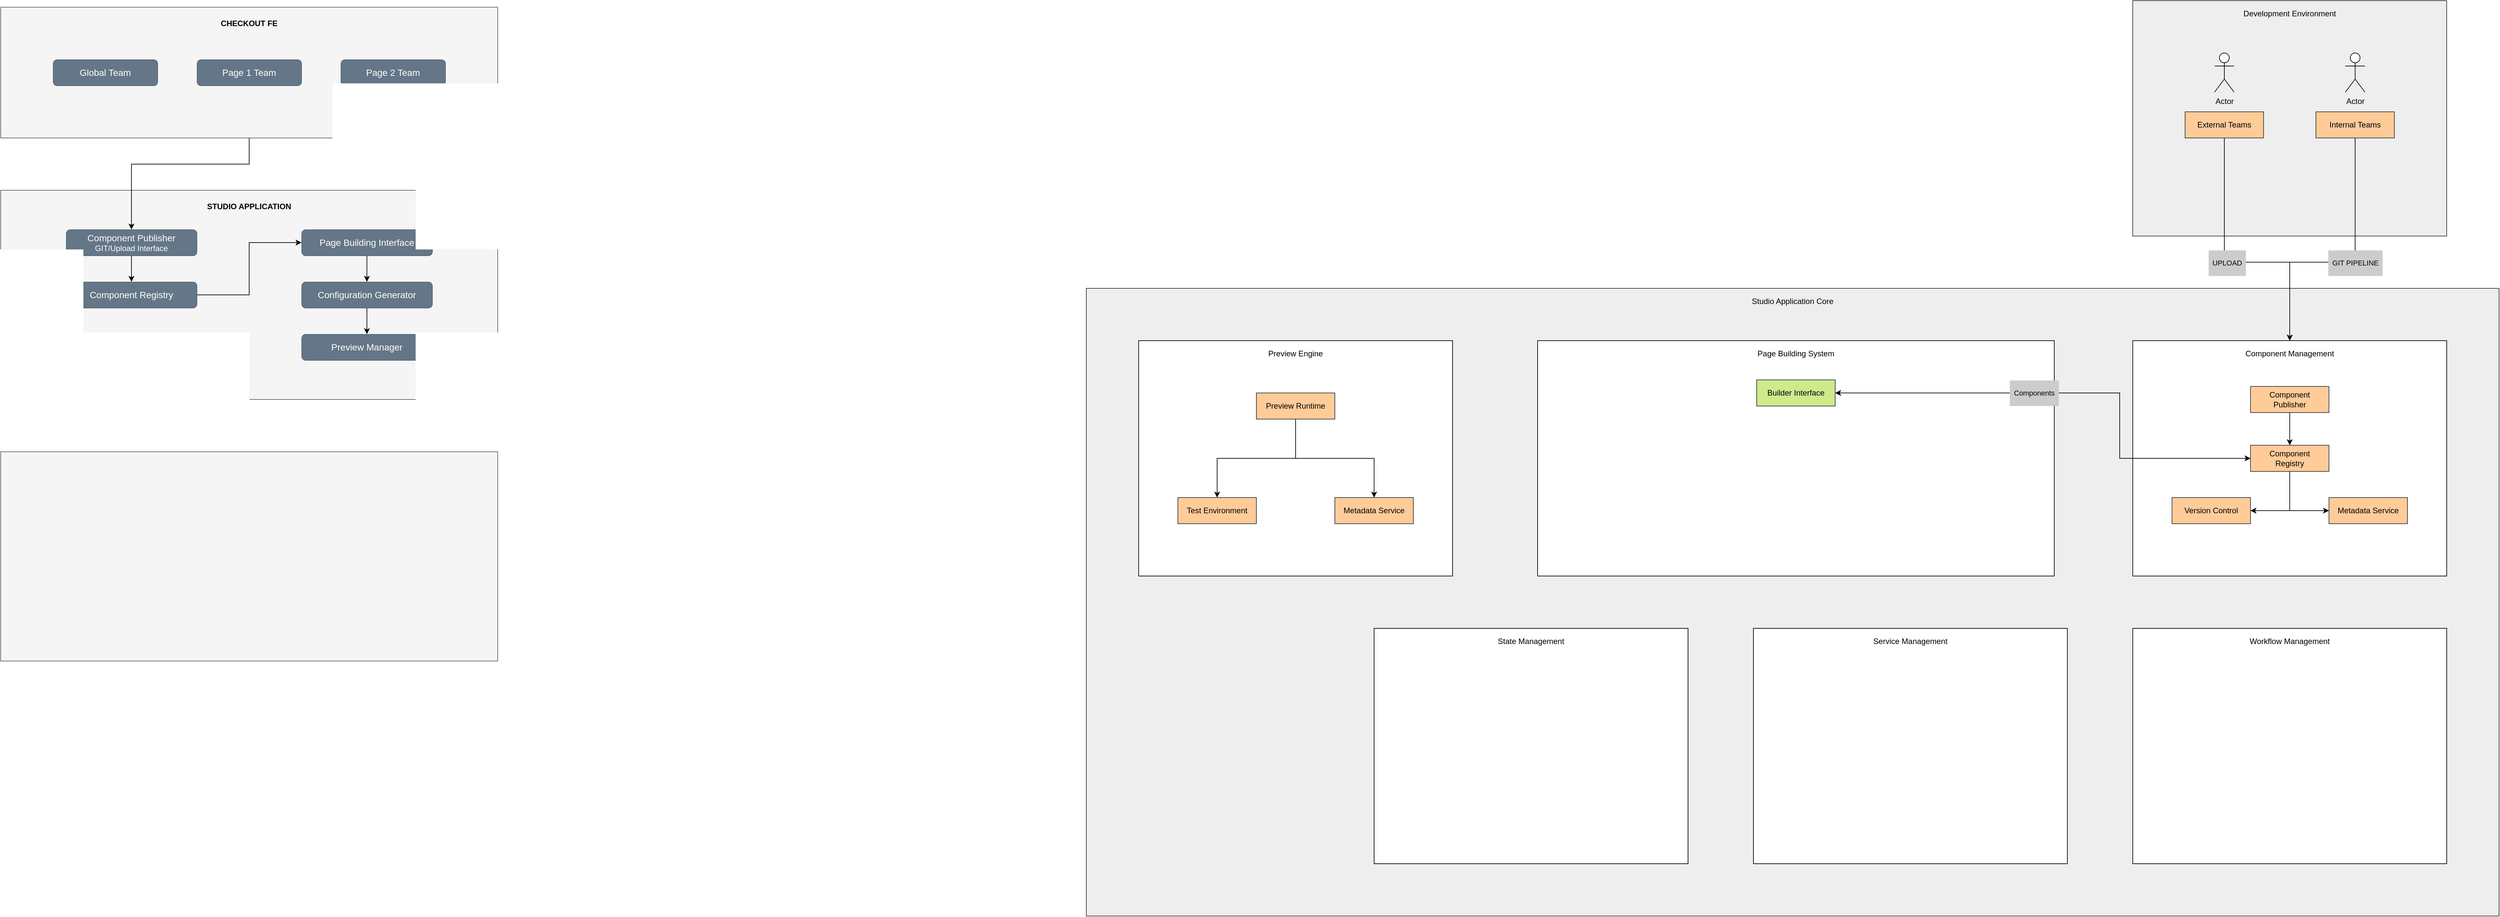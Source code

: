 <mxfile version="26.0.16">
  <diagram name="Page-1" id="WpiRCljqd_P_I47EIugt">
    <mxGraphModel dx="5485" dy="2422" grid="1" gridSize="10" guides="1" tooltips="1" connect="1" arrows="1" fold="1" page="1" pageScale="1" pageWidth="827" pageHeight="1169" math="0" shadow="0">
      <root>
        <mxCell id="0" />
        <mxCell id="1" parent="0" />
        <mxCell id="vcF21t9KvUX2QAD83Z5n-19" value="" style="rounded=0;whiteSpace=wrap;html=1;fillColor=#eeeeee;strokeColor=#36393d;" vertex="1" parent="1">
          <mxGeometry x="-1080" y="-600" width="2160" height="960" as="geometry" />
        </mxCell>
        <mxCell id="vcF21t9KvUX2QAD83Z5n-31" value="" style="group;fillColor=#cce5ff;strokeColor=#36393d;container=0;" vertex="1" connectable="0" parent="1">
          <mxGeometry x="520" y="-520" width="480" height="360" as="geometry" />
        </mxCell>
        <mxCell id="vcF21t9KvUX2QAD83Z5n-1" value="" style="rounded=0;whiteSpace=wrap;html=1;fillColor=#eeeeee;strokeColor=#36393d;" vertex="1" parent="1">
          <mxGeometry x="520" y="-1040" width="480" height="360" as="geometry" />
        </mxCell>
        <mxCell id="clEuy_jHslPMNh-MXlWW-19" value="" style="rounded=0;whiteSpace=wrap;html=1;fillColor=#f5f5f5;fontColor=#333333;strokeColor=#666666;" parent="1" vertex="1">
          <mxGeometry x="-2740" y="-350" width="760" height="320" as="geometry" />
        </mxCell>
        <mxCell id="clEuy_jHslPMNh-MXlWW-12" value="" style="rounded=0;whiteSpace=wrap;html=1;fillColor=#f5f5f5;fontColor=#333333;strokeColor=#666666;" parent="1" vertex="1">
          <mxGeometry x="-2740" y="-750" width="760" height="320" as="geometry" />
        </mxCell>
        <mxCell id="clEuy_jHslPMNh-MXlWW-17" style="edgeStyle=orthogonalEdgeStyle;rounded=0;orthogonalLoop=1;jettySize=auto;html=1;entryX=0.5;entryY=0;entryDx=0;entryDy=0;" parent="1" source="clEuy_jHslPMNh-MXlWW-10" target="clEuy_jHslPMNh-MXlWW-5" edge="1">
          <mxGeometry relative="1" as="geometry">
            <Array as="points">
              <mxPoint x="-2360" y="-790" />
              <mxPoint x="-2540" y="-790" />
            </Array>
          </mxGeometry>
        </mxCell>
        <mxCell id="clEuy_jHslPMNh-MXlWW-10" value="" style="rounded=0;whiteSpace=wrap;html=1;fillColor=#f5f5f5;fontColor=#333333;strokeColor=#666666;" parent="1" vertex="1">
          <mxGeometry x="-2740" y="-1030" width="760" height="200" as="geometry" />
        </mxCell>
        <mxCell id="clEuy_jHslPMNh-MXlWW-15" style="edgeStyle=orthogonalEdgeStyle;rounded=0;orthogonalLoop=1;jettySize=auto;html=1;entryX=0.5;entryY=0;entryDx=0;entryDy=0;" parent="1" source="clEuy_jHslPMNh-MXlWW-1" target="clEuy_jHslPMNh-MXlWW-2" edge="1">
          <mxGeometry relative="1" as="geometry" />
        </mxCell>
        <mxCell id="clEuy_jHslPMNh-MXlWW-1" value="Page Building Interface" style="rounded=1;whiteSpace=wrap;html=1;fillColor=#647687;strokeColor=#314354;strokeWidth=0.5;fontSize=14;fontColor=#ffffff;" parent="1" vertex="1">
          <mxGeometry x="-2280" y="-690" width="200" height="40" as="geometry" />
        </mxCell>
        <mxCell id="clEuy_jHslPMNh-MXlWW-16" style="edgeStyle=orthogonalEdgeStyle;rounded=0;orthogonalLoop=1;jettySize=auto;html=1;entryX=0.5;entryY=0;entryDx=0;entryDy=0;" parent="1" source="clEuy_jHslPMNh-MXlWW-2" target="clEuy_jHslPMNh-MXlWW-3" edge="1">
          <mxGeometry relative="1" as="geometry" />
        </mxCell>
        <mxCell id="clEuy_jHslPMNh-MXlWW-2" value="Configuration Generator" style="rounded=1;whiteSpace=wrap;html=1;fillColor=#647687;strokeColor=#314354;strokeWidth=0.5;fontSize=14;fontColor=#ffffff;" parent="1" vertex="1">
          <mxGeometry x="-2280" y="-610" width="200" height="40" as="geometry" />
        </mxCell>
        <mxCell id="clEuy_jHslPMNh-MXlWW-3" value="Preview Manager" style="rounded=1;whiteSpace=wrap;html=1;fillColor=#647687;strokeColor=#314354;strokeWidth=0.5;fontSize=14;fontColor=#ffffff;" parent="1" vertex="1">
          <mxGeometry x="-2280" y="-530" width="200" height="40" as="geometry" />
        </mxCell>
        <mxCell id="clEuy_jHslPMNh-MXlWW-18" style="edgeStyle=orthogonalEdgeStyle;rounded=0;orthogonalLoop=1;jettySize=auto;html=1;entryX=0;entryY=0.5;entryDx=0;entryDy=0;" parent="1" source="clEuy_jHslPMNh-MXlWW-4" target="clEuy_jHslPMNh-MXlWW-1" edge="1">
          <mxGeometry relative="1" as="geometry" />
        </mxCell>
        <mxCell id="clEuy_jHslPMNh-MXlWW-4" value="Component Registry" style="rounded=1;whiteSpace=wrap;html=1;fillColor=#647687;strokeColor=#314354;strokeWidth=0.5;fontSize=14;fontColor=#ffffff;" parent="1" vertex="1">
          <mxGeometry x="-2640" y="-610" width="200" height="40" as="geometry" />
        </mxCell>
        <mxCell id="clEuy_jHslPMNh-MXlWW-14" style="edgeStyle=orthogonalEdgeStyle;rounded=0;orthogonalLoop=1;jettySize=auto;html=1;entryX=0.5;entryY=0;entryDx=0;entryDy=0;" parent="1" source="clEuy_jHslPMNh-MXlWW-5" target="clEuy_jHslPMNh-MXlWW-4" edge="1">
          <mxGeometry relative="1" as="geometry" />
        </mxCell>
        <mxCell id="clEuy_jHslPMNh-MXlWW-5" value="&lt;font style=&quot;font-size: 14px;&quot;&gt;Component Publisher&lt;/font&gt;&lt;br&gt;GIT/Upload Interface" style="rounded=1;whiteSpace=wrap;html=1;fillColor=#647687;strokeColor=#314354;strokeWidth=0.5;fontColor=#ffffff;" parent="1" vertex="1">
          <mxGeometry x="-2640" y="-690" width="200" height="40" as="geometry" />
        </mxCell>
        <mxCell id="clEuy_jHslPMNh-MXlWW-7" value="Page 1 Team" style="rounded=1;whiteSpace=wrap;html=1;fillColor=#647687;strokeColor=#314354;strokeWidth=0.5;fontSize=14;fontColor=#ffffff;" parent="1" vertex="1">
          <mxGeometry x="-2440" y="-950" width="160" height="40" as="geometry" />
        </mxCell>
        <mxCell id="clEuy_jHslPMNh-MXlWW-8" value="Page 2 Team" style="rounded=1;whiteSpace=wrap;html=1;fillColor=#647687;strokeColor=#314354;strokeWidth=0.5;fontSize=14;fontColor=#ffffff;" parent="1" vertex="1">
          <mxGeometry x="-2220" y="-950" width="160" height="40" as="geometry" />
        </mxCell>
        <mxCell id="clEuy_jHslPMNh-MXlWW-9" value="Global Team" style="rounded=1;whiteSpace=wrap;html=1;fillColor=#647687;strokeColor=#314354;strokeWidth=0.5;fontSize=14;fontColor=#ffffff;" parent="1" vertex="1">
          <mxGeometry x="-2660" y="-950" width="160" height="40" as="geometry" />
        </mxCell>
        <mxCell id="clEuy_jHslPMNh-MXlWW-11" value="&lt;b&gt;CHECKOUT FE&lt;/b&gt;" style="text;html=1;align=center;verticalAlign=middle;whiteSpace=wrap;rounded=0;" parent="1" vertex="1">
          <mxGeometry x="-2460" y="-1020" width="200" height="30" as="geometry" />
        </mxCell>
        <mxCell id="clEuy_jHslPMNh-MXlWW-13" value="&lt;b&gt;STUDIO APPLICATION&lt;/b&gt;" style="text;html=1;align=center;verticalAlign=middle;whiteSpace=wrap;rounded=0;" parent="1" vertex="1">
          <mxGeometry x="-2460" y="-740" width="200" height="30" as="geometry" />
        </mxCell>
        <mxCell id="vcF21t9KvUX2QAD83Z5n-2" value="Development Environment" style="rounded=0;whiteSpace=wrap;html=1;fillColor=none;strokeColor=none;" vertex="1" parent="1">
          <mxGeometry x="520" y="-1040" width="480" height="40" as="geometry" />
        </mxCell>
        <mxCell id="vcF21t9KvUX2QAD83Z5n-46" style="edgeStyle=orthogonalEdgeStyle;rounded=0;orthogonalLoop=1;jettySize=auto;html=1;" edge="1" parent="1" source="vcF21t9KvUX2QAD83Z5n-3" target="vcF21t9KvUX2QAD83Z5n-11">
          <mxGeometry relative="1" as="geometry">
            <Array as="points">
              <mxPoint x="660" y="-640" />
              <mxPoint x="760" y="-640" />
            </Array>
          </mxGeometry>
        </mxCell>
        <mxCell id="vcF21t9KvUX2QAD83Z5n-48" value="&lt;span style=&quot;&quot;&gt;&lt;br&gt;&amp;nbsp; UPLOAD&amp;nbsp;&amp;nbsp;&lt;br&gt;&lt;br&gt;&lt;/span&gt;" style="edgeLabel;html=1;align=center;verticalAlign=middle;resizable=0;points=[];spacing=5;labelBackgroundColor=#CCCCCC;" vertex="1" connectable="0" parent="vcF21t9KvUX2QAD83Z5n-46">
          <mxGeometry x="-0.056" y="-1" relative="1" as="geometry">
            <mxPoint as="offset" />
          </mxGeometry>
        </mxCell>
        <mxCell id="vcF21t9KvUX2QAD83Z5n-3" value="External Teams" style="rounded=0;whiteSpace=wrap;html=1;fillColor=#ffcc99;strokeColor=#36393d;" vertex="1" parent="1">
          <mxGeometry x="600" y="-870" width="120" height="40" as="geometry" />
        </mxCell>
        <mxCell id="vcF21t9KvUX2QAD83Z5n-47" style="edgeStyle=orthogonalEdgeStyle;rounded=0;orthogonalLoop=1;jettySize=auto;html=1;entryX=0.5;entryY=0;entryDx=0;entryDy=0;" edge="1" parent="1" source="vcF21t9KvUX2QAD83Z5n-4" target="vcF21t9KvUX2QAD83Z5n-11">
          <mxGeometry relative="1" as="geometry">
            <Array as="points">
              <mxPoint x="860" y="-640" />
              <mxPoint x="760" y="-640" />
            </Array>
          </mxGeometry>
        </mxCell>
        <mxCell id="vcF21t9KvUX2QAD83Z5n-49" value="&lt;span style=&quot;background-color: light-dark(rgb(204, 204, 204), rgb(62, 62, 62));&quot;&gt;&lt;br&gt;&amp;nbsp; GIT PIPELINE&amp;nbsp;&amp;nbsp;&lt;br&gt;&lt;br&gt;&lt;/span&gt;" style="edgeLabel;html=1;align=center;verticalAlign=middle;resizable=0;points=[];labelBackgroundColor=#CCCCCC;" vertex="1" connectable="0" parent="vcF21t9KvUX2QAD83Z5n-47">
          <mxGeometry x="-0.071" y="1" relative="1" as="geometry">
            <mxPoint as="offset" />
          </mxGeometry>
        </mxCell>
        <mxCell id="vcF21t9KvUX2QAD83Z5n-4" value="Internal Teams" style="rounded=0;whiteSpace=wrap;html=1;fillColor=#ffcc99;strokeColor=#36393d;" vertex="1" parent="1">
          <mxGeometry x="800" y="-870" width="120" height="40" as="geometry" />
        </mxCell>
        <mxCell id="vcF21t9KvUX2QAD83Z5n-20" value="Studio Application Core" style="rounded=0;whiteSpace=wrap;html=1;fillColor=none;strokeColor=none;" vertex="1" parent="1">
          <mxGeometry x="-1080" y="-600" width="2160" height="40" as="geometry" />
        </mxCell>
        <mxCell id="vcF21t9KvUX2QAD83Z5n-25" value="Actor" style="shape=umlActor;verticalLabelPosition=bottom;verticalAlign=top;html=1;outlineConnect=0;" vertex="1" parent="1">
          <mxGeometry x="645" y="-960" width="30" height="60" as="geometry" />
        </mxCell>
        <mxCell id="vcF21t9KvUX2QAD83Z5n-28" value="Actor" style="shape=umlActor;verticalLabelPosition=bottom;verticalAlign=top;html=1;outlineConnect=0;" vertex="1" parent="1">
          <mxGeometry x="845" y="-960" width="30" height="60" as="geometry" />
        </mxCell>
        <mxCell id="vcF21t9KvUX2QAD83Z5n-44" value="" style="group" vertex="1" connectable="0" parent="1">
          <mxGeometry x="520" y="-520" width="480" height="360" as="geometry" />
        </mxCell>
        <mxCell id="vcF21t9KvUX2QAD83Z5n-10" value="" style="rounded=0;whiteSpace=wrap;html=1;" vertex="1" parent="vcF21t9KvUX2QAD83Z5n-44">
          <mxGeometry width="480" height="360" as="geometry" />
        </mxCell>
        <mxCell id="vcF21t9KvUX2QAD83Z5n-11" value="Component Management" style="rounded=0;whiteSpace=wrap;html=1;fillColor=none;strokeColor=none;" vertex="1" parent="vcF21t9KvUX2QAD83Z5n-44">
          <mxGeometry width="480" height="40" as="geometry" />
        </mxCell>
        <mxCell id="vcF21t9KvUX2QAD83Z5n-12" value="Component&lt;br&gt;Publisher" style="rounded=0;whiteSpace=wrap;html=1;fillColor=#ffcc99;strokeColor=#36393d;" vertex="1" parent="1">
          <mxGeometry x="700" y="-450" width="120" height="40" as="geometry" />
        </mxCell>
        <mxCell id="vcF21t9KvUX2QAD83Z5n-13" value="Component&lt;br&gt;Registry" style="rounded=0;whiteSpace=wrap;html=1;fillColor=#ffcc99;strokeColor=#36393d;" vertex="1" parent="1">
          <mxGeometry x="700" y="-360" width="120" height="40" as="geometry" />
        </mxCell>
        <mxCell id="vcF21t9KvUX2QAD83Z5n-14" value="Version Control" style="rounded=0;whiteSpace=wrap;html=1;fillColor=#ffcc99;strokeColor=#36393d;" vertex="1" parent="1">
          <mxGeometry x="580" y="-280" width="120" height="40" as="geometry" />
        </mxCell>
        <mxCell id="vcF21t9KvUX2QAD83Z5n-15" value="Metadata Service" style="rounded=0;whiteSpace=wrap;html=1;fillColor=#ffcc99;strokeColor=#36393d;" vertex="1" parent="1">
          <mxGeometry x="820" y="-280" width="120" height="40" as="geometry" />
        </mxCell>
        <mxCell id="vcF21t9KvUX2QAD83Z5n-18" style="edgeStyle=orthogonalEdgeStyle;rounded=0;orthogonalLoop=1;jettySize=auto;html=1;entryX=0.5;entryY=0;entryDx=0;entryDy=0;" edge="1" parent="1" source="vcF21t9KvUX2QAD83Z5n-12" target="vcF21t9KvUX2QAD83Z5n-13">
          <mxGeometry relative="1" as="geometry" />
        </mxCell>
        <mxCell id="vcF21t9KvUX2QAD83Z5n-16" style="edgeStyle=orthogonalEdgeStyle;rounded=0;orthogonalLoop=1;jettySize=auto;html=1;entryX=1;entryY=0.5;entryDx=0;entryDy=0;" edge="1" parent="1" source="vcF21t9KvUX2QAD83Z5n-13" target="vcF21t9KvUX2QAD83Z5n-14">
          <mxGeometry relative="1" as="geometry" />
        </mxCell>
        <mxCell id="vcF21t9KvUX2QAD83Z5n-17" style="edgeStyle=orthogonalEdgeStyle;rounded=0;orthogonalLoop=1;jettySize=auto;html=1;entryX=0;entryY=0.5;entryDx=0;entryDy=0;" edge="1" parent="1" source="vcF21t9KvUX2QAD83Z5n-13" target="vcF21t9KvUX2QAD83Z5n-15">
          <mxGeometry relative="1" as="geometry" />
        </mxCell>
        <mxCell id="vcF21t9KvUX2QAD83Z5n-43" value="" style="group" vertex="1" connectable="0" parent="1">
          <mxGeometry x="-390" y="-520" width="790" height="360" as="geometry" />
        </mxCell>
        <mxCell id="vcF21t9KvUX2QAD83Z5n-33" value="" style="rounded=0;whiteSpace=wrap;html=1;" vertex="1" parent="vcF21t9KvUX2QAD83Z5n-43">
          <mxGeometry width="790" height="360" as="geometry" />
        </mxCell>
        <mxCell id="vcF21t9KvUX2QAD83Z5n-34" value="Page Building System" style="rounded=0;whiteSpace=wrap;html=1;fillColor=none;strokeColor=none;" vertex="1" parent="vcF21t9KvUX2QAD83Z5n-43">
          <mxGeometry width="790" height="40" as="geometry" />
        </mxCell>
        <mxCell id="vcF21t9KvUX2QAD83Z5n-42" value="Builder Interface" style="rounded=0;whiteSpace=wrap;html=1;fillColor=#cdeb8b;strokeColor=#36393d;" vertex="1" parent="vcF21t9KvUX2QAD83Z5n-43">
          <mxGeometry x="335" y="60" width="120" height="40" as="geometry" />
        </mxCell>
        <mxCell id="vcF21t9KvUX2QAD83Z5n-50" style="edgeStyle=orthogonalEdgeStyle;rounded=0;orthogonalLoop=1;jettySize=auto;html=1;entryX=0;entryY=0.5;entryDx=0;entryDy=0;startArrow=classic;startFill=1;" edge="1" parent="1" source="vcF21t9KvUX2QAD83Z5n-42" target="vcF21t9KvUX2QAD83Z5n-13">
          <mxGeometry relative="1" as="geometry">
            <Array as="points">
              <mxPoint x="500" y="-440" />
              <mxPoint x="500" y="-340" />
            </Array>
          </mxGeometry>
        </mxCell>
        <mxCell id="vcF21t9KvUX2QAD83Z5n-51" value="&amp;nbsp;&lt;br&gt;&amp;nbsp; Components&amp;nbsp;&amp;nbsp;&lt;div&gt;&lt;br&gt;&lt;/div&gt;" style="edgeLabel;html=1;align=center;verticalAlign=middle;resizable=0;points=[];labelBackgroundColor=#CCCCCC;" vertex="1" connectable="0" parent="vcF21t9KvUX2QAD83Z5n-50">
          <mxGeometry x="0.093" y="-1" relative="1" as="geometry">
            <mxPoint x="-98" y="-1" as="offset" />
          </mxGeometry>
        </mxCell>
        <mxCell id="vcF21t9KvUX2QAD83Z5n-56" value="" style="group" vertex="1" connectable="0" parent="1">
          <mxGeometry x="-640" y="-80" width="480" height="360" as="geometry" />
        </mxCell>
        <mxCell id="vcF21t9KvUX2QAD83Z5n-57" value="" style="rounded=0;whiteSpace=wrap;html=1;" vertex="1" parent="vcF21t9KvUX2QAD83Z5n-56">
          <mxGeometry width="480" height="360" as="geometry" />
        </mxCell>
        <mxCell id="vcF21t9KvUX2QAD83Z5n-58" value="State Management" style="rounded=0;whiteSpace=wrap;html=1;fillColor=none;strokeColor=none;" vertex="1" parent="vcF21t9KvUX2QAD83Z5n-56">
          <mxGeometry width="480" height="40" as="geometry" />
        </mxCell>
        <mxCell id="vcF21t9KvUX2QAD83Z5n-59" value="" style="group" vertex="1" connectable="0" parent="1">
          <mxGeometry x="-60" y="-80" width="480" height="360" as="geometry" />
        </mxCell>
        <mxCell id="vcF21t9KvUX2QAD83Z5n-60" value="" style="rounded=0;whiteSpace=wrap;html=1;" vertex="1" parent="vcF21t9KvUX2QAD83Z5n-59">
          <mxGeometry width="480" height="360" as="geometry" />
        </mxCell>
        <mxCell id="vcF21t9KvUX2QAD83Z5n-61" value="Service Management" style="rounded=0;whiteSpace=wrap;html=1;fillColor=none;strokeColor=none;" vertex="1" parent="vcF21t9KvUX2QAD83Z5n-59">
          <mxGeometry width="480" height="40" as="geometry" />
        </mxCell>
        <mxCell id="vcF21t9KvUX2QAD83Z5n-62" value="" style="group" vertex="1" connectable="0" parent="1">
          <mxGeometry x="520" y="-80" width="480" height="360" as="geometry" />
        </mxCell>
        <mxCell id="vcF21t9KvUX2QAD83Z5n-63" value="" style="rounded=0;whiteSpace=wrap;html=1;" vertex="1" parent="vcF21t9KvUX2QAD83Z5n-62">
          <mxGeometry width="480" height="360" as="geometry" />
        </mxCell>
        <mxCell id="vcF21t9KvUX2QAD83Z5n-64" value="Workflow Management" style="rounded=0;whiteSpace=wrap;html=1;fillColor=none;strokeColor=none;" vertex="1" parent="vcF21t9KvUX2QAD83Z5n-62">
          <mxGeometry width="480" height="40" as="geometry" />
        </mxCell>
        <mxCell id="vcF21t9KvUX2QAD83Z5n-70" value="" style="group" vertex="1" connectable="0" parent="1">
          <mxGeometry x="-1000" y="-520" width="480" height="360" as="geometry" />
        </mxCell>
        <mxCell id="vcF21t9KvUX2QAD83Z5n-54" value="" style="rounded=0;whiteSpace=wrap;html=1;" vertex="1" parent="vcF21t9KvUX2QAD83Z5n-70">
          <mxGeometry width="480" height="360" as="geometry" />
        </mxCell>
        <mxCell id="vcF21t9KvUX2QAD83Z5n-55" value="Preview Engine" style="rounded=0;whiteSpace=wrap;html=1;fillColor=none;strokeColor=none;" vertex="1" parent="vcF21t9KvUX2QAD83Z5n-70">
          <mxGeometry width="480" height="40" as="geometry" />
        </mxCell>
        <mxCell id="vcF21t9KvUX2QAD83Z5n-68" style="edgeStyle=orthogonalEdgeStyle;rounded=0;orthogonalLoop=1;jettySize=auto;html=1;entryX=0.5;entryY=0;entryDx=0;entryDy=0;" edge="1" parent="1" source="vcF21t9KvUX2QAD83Z5n-65" target="vcF21t9KvUX2QAD83Z5n-66">
          <mxGeometry relative="1" as="geometry" />
        </mxCell>
        <mxCell id="vcF21t9KvUX2QAD83Z5n-69" style="edgeStyle=orthogonalEdgeStyle;rounded=0;orthogonalLoop=1;jettySize=auto;html=1;entryX=0.5;entryY=0;entryDx=0;entryDy=0;" edge="1" parent="1" source="vcF21t9KvUX2QAD83Z5n-65" target="vcF21t9KvUX2QAD83Z5n-67">
          <mxGeometry relative="1" as="geometry" />
        </mxCell>
        <mxCell id="vcF21t9KvUX2QAD83Z5n-65" value="Preview Runtime" style="rounded=0;whiteSpace=wrap;html=1;fillColor=#ffcc99;strokeColor=#36393d;" vertex="1" parent="1">
          <mxGeometry x="-820" y="-440" width="120" height="40" as="geometry" />
        </mxCell>
        <mxCell id="vcF21t9KvUX2QAD83Z5n-66" value="Test Environment" style="rounded=0;whiteSpace=wrap;html=1;fillColor=#ffcc99;strokeColor=#36393d;" vertex="1" parent="1">
          <mxGeometry x="-940" y="-280" width="120" height="40" as="geometry" />
        </mxCell>
        <mxCell id="vcF21t9KvUX2QAD83Z5n-67" value="Metadata Service" style="rounded=0;whiteSpace=wrap;html=1;fillColor=#ffcc99;strokeColor=#36393d;" vertex="1" parent="1">
          <mxGeometry x="-700" y="-280" width="120" height="40" as="geometry" />
        </mxCell>
      </root>
    </mxGraphModel>
  </diagram>
</mxfile>
